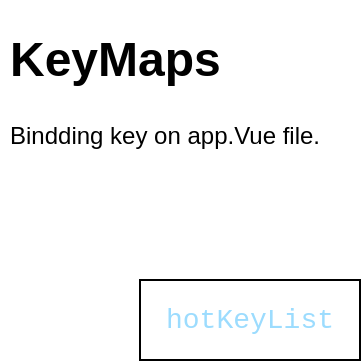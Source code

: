 <mxfile>
    <diagram id="vSLKHn8dtvay2ZrNEn5d" name="Page-1">
        <mxGraphModel dx="420" dy="534" grid="1" gridSize="10" guides="1" tooltips="1" connect="1" arrows="1" fold="1" page="1" pageScale="1" pageWidth="827" pageHeight="1169" math="0" shadow="0">
            <root>
                <mxCell id="0"/>
                <mxCell id="1" parent="0"/>
                <mxCell id="2" value="&lt;div style=&quot;color: rgb(212 , 212 , 212) ; font-family: &amp;#34;consolas&amp;#34; , &amp;#34;courier new&amp;#34; , monospace ; font-size: 14px ; line-height: 19px&quot;&gt;&lt;span style=&quot;color: rgb(156 , 220 , 254)&quot;&gt;hotKeyList&lt;/span&gt;&lt;/div&gt;" style="rounded=0;whiteSpace=wrap;html=1;" parent="1" vertex="1">
                    <mxGeometry x="100" y="150" width="110" height="40" as="geometry"/>
                </mxCell>
                <mxCell id="3" value="&lt;h1&gt;KeyMaps&lt;/h1&gt;&lt;p&gt;Bindding key on app.Vue file.&lt;/p&gt;" style="text;html=1;strokeColor=none;fillColor=none;spacing=5;spacingTop=-20;whiteSpace=wrap;overflow=hidden;rounded=0;" parent="1" vertex="1">
                    <mxGeometry x="30" y="20" width="180" height="80" as="geometry"/>
                </mxCell>
            </root>
        </mxGraphModel>
    </diagram>
</mxfile>